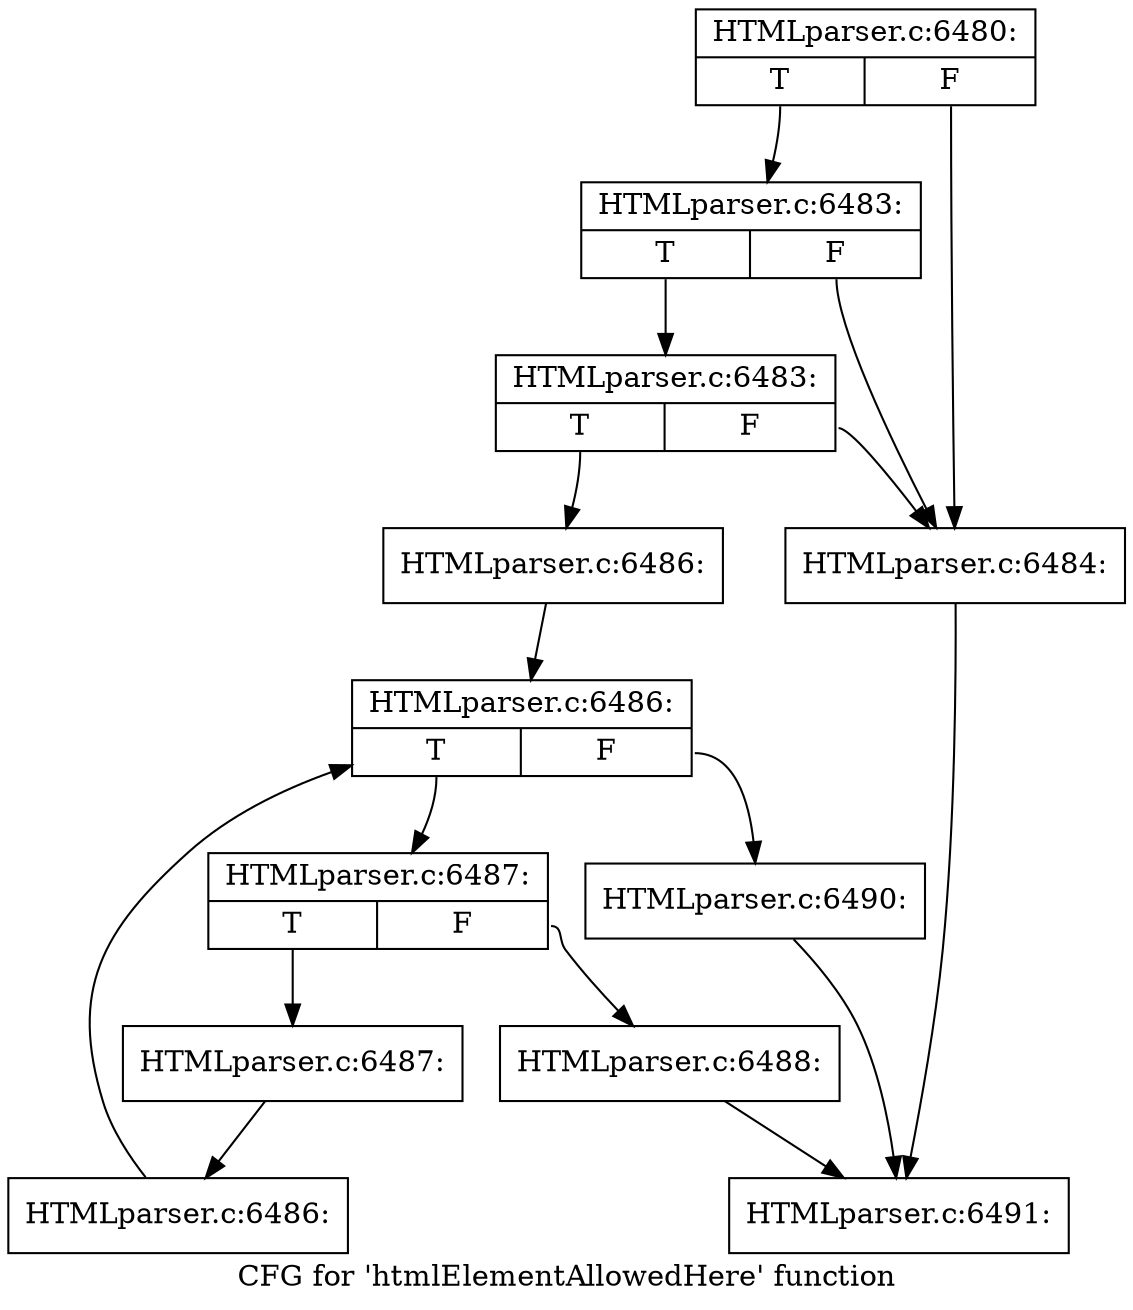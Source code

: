 digraph "CFG for 'htmlElementAllowedHere' function" {
	label="CFG for 'htmlElementAllowedHere' function";

	Node0x5630c5dd7280 [shape=record,label="{HTMLparser.c:6480:|{<s0>T|<s1>F}}"];
	Node0x5630c5dd7280:s0 -> Node0x5630c5dda0e0;
	Node0x5630c5dd7280:s1 -> Node0x5630c5dd86e0;
	Node0x5630c5dda0e0 [shape=record,label="{HTMLparser.c:6483:|{<s0>T|<s1>F}}"];
	Node0x5630c5dda0e0:s0 -> Node0x5630c5dda090;
	Node0x5630c5dda0e0:s1 -> Node0x5630c5dd86e0;
	Node0x5630c5dda090 [shape=record,label="{HTMLparser.c:6483:|{<s0>T|<s1>F}}"];
	Node0x5630c5dda090:s0 -> Node0x5630c5dda040;
	Node0x5630c5dda090:s1 -> Node0x5630c5dd86e0;
	Node0x5630c5dd86e0 [shape=record,label="{HTMLparser.c:6484:}"];
	Node0x5630c5dd86e0 -> Node0x5630c5dd8d50;
	Node0x5630c5dda040 [shape=record,label="{HTMLparser.c:6486:}"];
	Node0x5630c5dda040 -> Node0x5630c5ddab00;
	Node0x5630c5ddab00 [shape=record,label="{HTMLparser.c:6486:|{<s0>T|<s1>F}}"];
	Node0x5630c5ddab00:s0 -> Node0x5630c5ddade0;
	Node0x5630c5ddab00:s1 -> Node0x5630c5dda870;
	Node0x5630c5ddade0 [shape=record,label="{HTMLparser.c:6487:|{<s0>T|<s1>F}}"];
	Node0x5630c5ddade0:s0 -> Node0x5630c5ddb0d0;
	Node0x5630c5ddade0:s1 -> Node0x5630c5ddb080;
	Node0x5630c5ddb080 [shape=record,label="{HTMLparser.c:6488:}"];
	Node0x5630c5ddb080 -> Node0x5630c5dd8d50;
	Node0x5630c5ddb0d0 [shape=record,label="{HTMLparser.c:6487:}"];
	Node0x5630c5ddb0d0 -> Node0x5630c5ddad50;
	Node0x5630c5ddad50 [shape=record,label="{HTMLparser.c:6486:}"];
	Node0x5630c5ddad50 -> Node0x5630c5ddab00;
	Node0x5630c5dda870 [shape=record,label="{HTMLparser.c:6490:}"];
	Node0x5630c5dda870 -> Node0x5630c5dd8d50;
	Node0x5630c5dd8d50 [shape=record,label="{HTMLparser.c:6491:}"];
}
